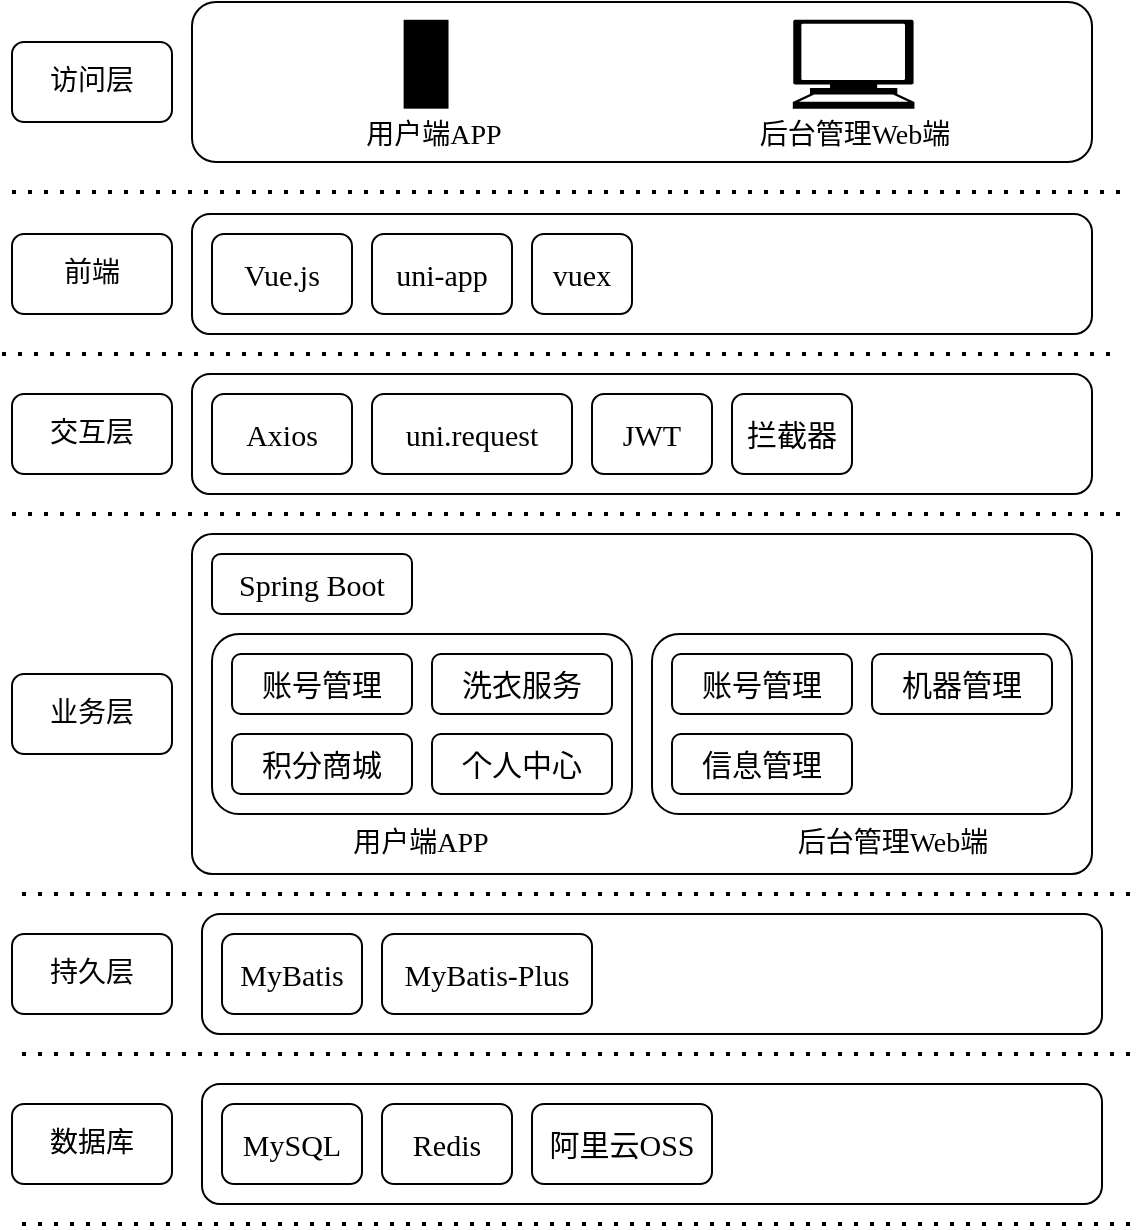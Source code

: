 <mxfile version="26.2.14">
  <diagram name="第 1 页" id="V-AEi6vko_xVjehVkjKq">
    <mxGraphModel dx="1303" dy="745" grid="1" gridSize="10" guides="1" tooltips="1" connect="1" arrows="1" fold="1" page="1" pageScale="1" pageWidth="827" pageHeight="1169" math="0" shadow="0">
      <root>
        <mxCell id="0" />
        <mxCell id="1" parent="0" />
        <mxCell id="FtVox0BPLqf3VctLUv7m-6" value="&lt;font style=&quot;font-size: 14px;&quot; face=&quot;宋体&quot;&gt;访问层&lt;/font&gt;" style="rounded=1;whiteSpace=wrap;html=1;" vertex="1" parent="1">
          <mxGeometry x="100" y="64" width="80" height="40" as="geometry" />
        </mxCell>
        <mxCell id="FtVox0BPLqf3VctLUv7m-11" value="&lt;font face=&quot;宋体&quot;&gt;&lt;span style=&quot;font-size: 14px;&quot;&gt;交互层&lt;/span&gt;&lt;/font&gt;" style="rounded=1;whiteSpace=wrap;html=1;" vertex="1" parent="1">
          <mxGeometry x="100" y="240" width="80" height="40" as="geometry" />
        </mxCell>
        <mxCell id="FtVox0BPLqf3VctLUv7m-16" value="" style="rounded=1;whiteSpace=wrap;html=1;" vertex="1" parent="1">
          <mxGeometry x="190" y="150" width="450" height="60" as="geometry" />
        </mxCell>
        <mxCell id="FtVox0BPLqf3VctLUv7m-17" value="Vue.js" style="rounded=1;whiteSpace=wrap;html=1;align=center;verticalAlign=middle;fontFamily=宋体;fontSize=15;fontColor=default;fillColor=none;gradientColor=none;" vertex="1" parent="1">
          <mxGeometry x="200" y="160" width="70" height="40" as="geometry" />
        </mxCell>
        <mxCell id="FtVox0BPLqf3VctLUv7m-18" value="uni-app" style="rounded=1;whiteSpace=wrap;html=1;align=center;verticalAlign=middle;fontFamily=宋体;fontSize=15;fontColor=default;fillColor=none;gradientColor=none;" vertex="1" parent="1">
          <mxGeometry x="280" y="160" width="70" height="40" as="geometry" />
        </mxCell>
        <mxCell id="FtVox0BPLqf3VctLUv7m-21" value="" style="endArrow=none;dashed=1;html=1;dashPattern=1 3;strokeWidth=2;rounded=0;fontFamily=宋体;fontSize=14;fontColor=default;" edge="1" parent="1">
          <mxGeometry width="50" height="50" relative="1" as="geometry">
            <mxPoint x="95" y="220" as="sourcePoint" />
            <mxPoint x="655" y="220" as="targetPoint" />
          </mxGeometry>
        </mxCell>
        <mxCell id="FtVox0BPLqf3VctLUv7m-22" value="" style="group" vertex="1" connectable="0" parent="1">
          <mxGeometry x="190" y="44" width="450" height="80" as="geometry" />
        </mxCell>
        <mxCell id="FtVox0BPLqf3VctLUv7m-1" value="" style="rounded=1;whiteSpace=wrap;html=1;" vertex="1" parent="FtVox0BPLqf3VctLUv7m-22">
          <mxGeometry width="450" height="80" as="geometry" />
        </mxCell>
        <mxCell id="FtVox0BPLqf3VctLUv7m-10" value="" style="group" vertex="1" connectable="0" parent="FtVox0BPLqf3VctLUv7m-22">
          <mxGeometry x="74.347" y="8.889" width="328.378" height="71.111" as="geometry" />
        </mxCell>
        <mxCell id="FtVox0BPLqf3VctLUv7m-2" value="" style="sketch=0;verticalLabelPosition=bottom;sketch=0;aspect=fixed;html=1;verticalAlign=top;strokeColor=none;fillColor=#000000;align=center;outlineConnect=0;pointerEvents=1;shape=mxgraph.citrix2.mobile;" vertex="1" parent="FtVox0BPLqf3VctLUv7m-10">
          <mxGeometry x="31.464" width="22.449" height="44.444" as="geometry" />
        </mxCell>
        <mxCell id="FtVox0BPLqf3VctLUv7m-4" value="" style="shape=mxgraph.signs.tech.computer;html=1;pointerEvents=1;fillColor=#000000;strokeColor=none;verticalLabelPosition=bottom;verticalAlign=top;align=center;" vertex="1" parent="FtVox0BPLqf3VctLUv7m-10">
          <mxGeometry x="226.058" width="60.811" height="44.444" as="geometry" />
        </mxCell>
        <mxCell id="FtVox0BPLqf3VctLUv7m-8" value="用户端APP" style="text;html=1;align=center;verticalAlign=middle;whiteSpace=wrap;rounded=0;fontFamily=宋体;fontSize=14;fontColor=default;" vertex="1" parent="FtVox0BPLqf3VctLUv7m-10">
          <mxGeometry y="44.444" width="93.649" height="26.667" as="geometry" />
        </mxCell>
        <mxCell id="FtVox0BPLqf3VctLUv7m-9" value="后台管理Web端" style="text;html=1;align=center;verticalAlign=middle;whiteSpace=wrap;rounded=0;fontFamily=宋体;fontSize=14;fontColor=default;" vertex="1" parent="FtVox0BPLqf3VctLUv7m-10">
          <mxGeometry x="197.477" y="44.444" width="118.739" height="26.667" as="geometry" />
        </mxCell>
        <mxCell id="FtVox0BPLqf3VctLUv7m-23" value="&lt;font style=&quot;font-size: 14px;&quot; face=&quot;宋体&quot;&gt;前端&lt;/font&gt;" style="rounded=1;whiteSpace=wrap;html=1;" vertex="1" parent="1">
          <mxGeometry x="100" y="160" width="80" height="40" as="geometry" />
        </mxCell>
        <mxCell id="FtVox0BPLqf3VctLUv7m-24" value="" style="rounded=1;whiteSpace=wrap;html=1;" vertex="1" parent="1">
          <mxGeometry x="190" y="230" width="450" height="60" as="geometry" />
        </mxCell>
        <mxCell id="FtVox0BPLqf3VctLUv7m-25" value="JWT" style="rounded=1;whiteSpace=wrap;html=1;align=center;verticalAlign=middle;fontFamily=宋体;fontSize=15;fontColor=default;fillColor=none;gradientColor=none;" vertex="1" parent="1">
          <mxGeometry x="390" y="240" width="60" height="40" as="geometry" />
        </mxCell>
        <mxCell id="FtVox0BPLqf3VctLUv7m-26" value="Axios" style="rounded=1;whiteSpace=wrap;html=1;align=center;verticalAlign=middle;fontFamily=宋体;fontSize=15;fontColor=default;fillColor=none;gradientColor=none;" vertex="1" parent="1">
          <mxGeometry x="200" y="240" width="70" height="40" as="geometry" />
        </mxCell>
        <mxCell id="FtVox0BPLqf3VctLUv7m-27" value="vuex" style="rounded=1;whiteSpace=wrap;html=1;align=center;verticalAlign=middle;fontFamily=宋体;fontSize=15;fontColor=default;fillColor=none;gradientColor=none;" vertex="1" parent="1">
          <mxGeometry x="360" y="160" width="50" height="40" as="geometry" />
        </mxCell>
        <mxCell id="FtVox0BPLqf3VctLUv7m-30" value="" style="endArrow=none;dashed=1;html=1;dashPattern=1 3;strokeWidth=2;rounded=0;fontFamily=宋体;fontSize=14;fontColor=default;" edge="1" parent="1">
          <mxGeometry width="50" height="50" relative="1" as="geometry">
            <mxPoint x="100" y="300" as="sourcePoint" />
            <mxPoint x="660" y="300" as="targetPoint" />
          </mxGeometry>
        </mxCell>
        <mxCell id="FtVox0BPLqf3VctLUv7m-31" value="uni.request" style="rounded=1;whiteSpace=wrap;html=1;align=center;verticalAlign=middle;fontFamily=宋体;fontSize=15;fontColor=default;fillColor=none;gradientColor=none;" vertex="1" parent="1">
          <mxGeometry x="280" y="240" width="100" height="40" as="geometry" />
        </mxCell>
        <mxCell id="FtVox0BPLqf3VctLUv7m-32" value="拦截器" style="rounded=1;whiteSpace=wrap;html=1;align=center;verticalAlign=middle;fontFamily=宋体;fontSize=15;fontColor=default;fillColor=none;gradientColor=none;" vertex="1" parent="1">
          <mxGeometry x="460" y="240" width="60" height="40" as="geometry" />
        </mxCell>
        <mxCell id="FtVox0BPLqf3VctLUv7m-34" value="&lt;font face=&quot;宋体&quot;&gt;&lt;span style=&quot;font-size: 14px;&quot;&gt;业务层&lt;/span&gt;&lt;/font&gt;" style="rounded=1;whiteSpace=wrap;html=1;" vertex="1" parent="1">
          <mxGeometry x="100" y="380" width="80" height="40" as="geometry" />
        </mxCell>
        <mxCell id="FtVox0BPLqf3VctLUv7m-35" value="" style="rounded=1;whiteSpace=wrap;html=1;arcSize=6;" vertex="1" parent="1">
          <mxGeometry x="190" y="310" width="450" height="170" as="geometry" />
        </mxCell>
        <mxCell id="FtVox0BPLqf3VctLUv7m-40" value="" style="endArrow=none;dashed=1;html=1;dashPattern=1 3;strokeWidth=2;rounded=0;fontFamily=宋体;fontSize=14;fontColor=default;" edge="1" parent="1">
          <mxGeometry width="50" height="50" relative="1" as="geometry">
            <mxPoint x="100" y="139" as="sourcePoint" />
            <mxPoint x="660" y="139" as="targetPoint" />
          </mxGeometry>
        </mxCell>
        <mxCell id="FtVox0BPLqf3VctLUv7m-43" value="Spring Boot" style="rounded=1;whiteSpace=wrap;html=1;align=center;verticalAlign=middle;fontFamily=宋体;fontSize=15;fontColor=default;fillColor=none;gradientColor=none;" vertex="1" parent="1">
          <mxGeometry x="200" y="320" width="100" height="30" as="geometry" />
        </mxCell>
        <mxCell id="FtVox0BPLqf3VctLUv7m-57" value="后台管理Web端" style="text;html=1;align=center;verticalAlign=middle;whiteSpace=wrap;rounded=0;fontFamily=宋体;fontSize=14;fontColor=default;" vertex="1" parent="1">
          <mxGeometry x="480" y="450" width="121" height="30" as="geometry" />
        </mxCell>
        <mxCell id="FtVox0BPLqf3VctLUv7m-58" value="" style="group" vertex="1" connectable="0" parent="1">
          <mxGeometry x="200" y="360" width="210" height="90" as="geometry" />
        </mxCell>
        <mxCell id="FtVox0BPLqf3VctLUv7m-45" value="" style="rounded=1;whiteSpace=wrap;html=1;align=center;verticalAlign=middle;fontFamily=宋体;fontSize=15;fontColor=default;fillColor=none;gradientColor=none;" vertex="1" parent="FtVox0BPLqf3VctLUv7m-58">
          <mxGeometry width="210" height="90" as="geometry" />
        </mxCell>
        <mxCell id="FtVox0BPLqf3VctLUv7m-46" value="积分商城" style="rounded=1;whiteSpace=wrap;html=1;align=center;verticalAlign=middle;fontFamily=宋体;fontSize=15;fontColor=default;fillColor=none;gradientColor=none;" vertex="1" parent="FtVox0BPLqf3VctLUv7m-58">
          <mxGeometry x="10" y="50" width="90" height="30" as="geometry" />
        </mxCell>
        <mxCell id="FtVox0BPLqf3VctLUv7m-47" value="洗衣服务" style="rounded=1;whiteSpace=wrap;html=1;align=center;verticalAlign=middle;fontFamily=宋体;fontSize=15;fontColor=default;fillColor=none;gradientColor=none;" vertex="1" parent="FtVox0BPLqf3VctLUv7m-58">
          <mxGeometry x="110" y="10" width="90" height="30" as="geometry" />
        </mxCell>
        <mxCell id="FtVox0BPLqf3VctLUv7m-48" value="账号管理" style="rounded=1;whiteSpace=wrap;html=1;align=center;verticalAlign=middle;fontFamily=宋体;fontSize=15;fontColor=default;fillColor=none;gradientColor=none;" vertex="1" parent="FtVox0BPLqf3VctLUv7m-58">
          <mxGeometry x="10" y="10" width="90" height="30" as="geometry" />
        </mxCell>
        <mxCell id="FtVox0BPLqf3VctLUv7m-49" value="个人中心" style="rounded=1;whiteSpace=wrap;html=1;align=center;verticalAlign=middle;fontFamily=宋体;fontSize=15;fontColor=default;fillColor=none;gradientColor=none;" vertex="1" parent="FtVox0BPLqf3VctLUv7m-58">
          <mxGeometry x="110" y="50" width="90" height="30" as="geometry" />
        </mxCell>
        <mxCell id="FtVox0BPLqf3VctLUv7m-59" value="" style="group" vertex="1" connectable="0" parent="1">
          <mxGeometry x="420" y="360" width="210" height="90" as="geometry" />
        </mxCell>
        <mxCell id="FtVox0BPLqf3VctLUv7m-60" value="" style="rounded=1;whiteSpace=wrap;html=1;align=center;verticalAlign=middle;fontFamily=宋体;fontSize=15;fontColor=default;fillColor=none;gradientColor=none;" vertex="1" parent="FtVox0BPLqf3VctLUv7m-59">
          <mxGeometry width="210" height="90" as="geometry" />
        </mxCell>
        <mxCell id="FtVox0BPLqf3VctLUv7m-61" value="信息管理" style="rounded=1;whiteSpace=wrap;html=1;align=center;verticalAlign=middle;fontFamily=宋体;fontSize=15;fontColor=default;fillColor=none;gradientColor=none;" vertex="1" parent="FtVox0BPLqf3VctLUv7m-59">
          <mxGeometry x="10" y="50" width="90" height="30" as="geometry" />
        </mxCell>
        <mxCell id="FtVox0BPLqf3VctLUv7m-62" value="机器管理" style="rounded=1;whiteSpace=wrap;html=1;align=center;verticalAlign=middle;fontFamily=宋体;fontSize=15;fontColor=default;fillColor=none;gradientColor=none;" vertex="1" parent="FtVox0BPLqf3VctLUv7m-59">
          <mxGeometry x="110" y="10" width="90" height="30" as="geometry" />
        </mxCell>
        <mxCell id="FtVox0BPLqf3VctLUv7m-63" value="账号管理" style="rounded=1;whiteSpace=wrap;html=1;align=center;verticalAlign=middle;fontFamily=宋体;fontSize=15;fontColor=default;fillColor=none;gradientColor=none;" vertex="1" parent="FtVox0BPLqf3VctLUv7m-59">
          <mxGeometry x="10" y="10" width="90" height="30" as="geometry" />
        </mxCell>
        <mxCell id="FtVox0BPLqf3VctLUv7m-73" value="用户端APP" style="text;html=1;align=center;verticalAlign=middle;whiteSpace=wrap;rounded=0;fontFamily=宋体;fontSize=14;fontColor=default;" vertex="1" parent="1">
          <mxGeometry x="259" y="450" width="91" height="30" as="geometry" />
        </mxCell>
        <mxCell id="FtVox0BPLqf3VctLUv7m-74" value="" style="endArrow=none;dashed=1;html=1;dashPattern=1 3;strokeWidth=2;rounded=0;fontFamily=宋体;fontSize=14;fontColor=default;" edge="1" parent="1">
          <mxGeometry width="50" height="50" relative="1" as="geometry">
            <mxPoint x="105" y="490" as="sourcePoint" />
            <mxPoint x="665" y="490" as="targetPoint" />
          </mxGeometry>
        </mxCell>
        <mxCell id="FtVox0BPLqf3VctLUv7m-75" value="&lt;font face=&quot;宋体&quot;&gt;&lt;span style=&quot;font-size: 14px;&quot;&gt;持久层&lt;/span&gt;&lt;/font&gt;" style="rounded=1;whiteSpace=wrap;html=1;" vertex="1" parent="1">
          <mxGeometry x="100" y="510" width="80" height="40" as="geometry" />
        </mxCell>
        <mxCell id="FtVox0BPLqf3VctLUv7m-81" value="" style="rounded=1;whiteSpace=wrap;html=1;" vertex="1" parent="1">
          <mxGeometry x="195" y="500" width="450" height="60" as="geometry" />
        </mxCell>
        <mxCell id="FtVox0BPLqf3VctLUv7m-82" value="MyBatis" style="rounded=1;whiteSpace=wrap;html=1;align=center;verticalAlign=middle;fontFamily=宋体;fontSize=15;fontColor=default;fillColor=none;gradientColor=none;" vertex="1" parent="1">
          <mxGeometry x="205" y="510" width="70" height="40" as="geometry" />
        </mxCell>
        <mxCell id="FtVox0BPLqf3VctLUv7m-83" value="MyBatis-Plus" style="rounded=1;whiteSpace=wrap;html=1;align=center;verticalAlign=middle;fontFamily=宋体;fontSize=15;fontColor=default;fillColor=none;gradientColor=none;" vertex="1" parent="1">
          <mxGeometry x="285" y="510" width="105" height="40" as="geometry" />
        </mxCell>
        <mxCell id="FtVox0BPLqf3VctLUv7m-84" value="" style="endArrow=none;dashed=1;html=1;dashPattern=1 3;strokeWidth=2;rounded=0;fontFamily=宋体;fontSize=14;fontColor=default;" edge="1" parent="1">
          <mxGeometry width="50" height="50" relative="1" as="geometry">
            <mxPoint x="105" y="570" as="sourcePoint" />
            <mxPoint x="665" y="570" as="targetPoint" />
          </mxGeometry>
        </mxCell>
        <mxCell id="FtVox0BPLqf3VctLUv7m-85" value="&lt;font face=&quot;宋体&quot;&gt;&lt;span style=&quot;font-size: 14px;&quot;&gt;数据库&lt;/span&gt;&lt;/font&gt;" style="rounded=1;whiteSpace=wrap;html=1;" vertex="1" parent="1">
          <mxGeometry x="100" y="595" width="80" height="40" as="geometry" />
        </mxCell>
        <mxCell id="FtVox0BPLqf3VctLUv7m-88" value="" style="rounded=1;whiteSpace=wrap;html=1;" vertex="1" parent="1">
          <mxGeometry x="195" y="585" width="450" height="60" as="geometry" />
        </mxCell>
        <mxCell id="FtVox0BPLqf3VctLUv7m-89" value="MySQL" style="rounded=1;whiteSpace=wrap;html=1;align=center;verticalAlign=middle;fontFamily=宋体;fontSize=15;fontColor=default;fillColor=none;gradientColor=none;" vertex="1" parent="1">
          <mxGeometry x="205" y="595" width="70" height="40" as="geometry" />
        </mxCell>
        <mxCell id="FtVox0BPLqf3VctLUv7m-90" value="Redis" style="rounded=1;whiteSpace=wrap;html=1;align=center;verticalAlign=middle;fontFamily=宋体;fontSize=15;fontColor=default;fillColor=none;gradientColor=none;" vertex="1" parent="1">
          <mxGeometry x="285" y="595" width="65" height="40" as="geometry" />
        </mxCell>
        <mxCell id="FtVox0BPLqf3VctLUv7m-91" value="" style="endArrow=none;dashed=1;html=1;dashPattern=1 3;strokeWidth=2;rounded=0;fontFamily=宋体;fontSize=14;fontColor=default;" edge="1" parent="1">
          <mxGeometry width="50" height="50" relative="1" as="geometry">
            <mxPoint x="105" y="655" as="sourcePoint" />
            <mxPoint x="665" y="655" as="targetPoint" />
          </mxGeometry>
        </mxCell>
        <mxCell id="FtVox0BPLqf3VctLUv7m-93" value="阿里云OSS" style="rounded=1;whiteSpace=wrap;html=1;align=center;verticalAlign=middle;fontFamily=宋体;fontSize=15;fontColor=default;fillColor=none;gradientColor=none;" vertex="1" parent="1">
          <mxGeometry x="360" y="595" width="90" height="40" as="geometry" />
        </mxCell>
      </root>
    </mxGraphModel>
  </diagram>
</mxfile>
